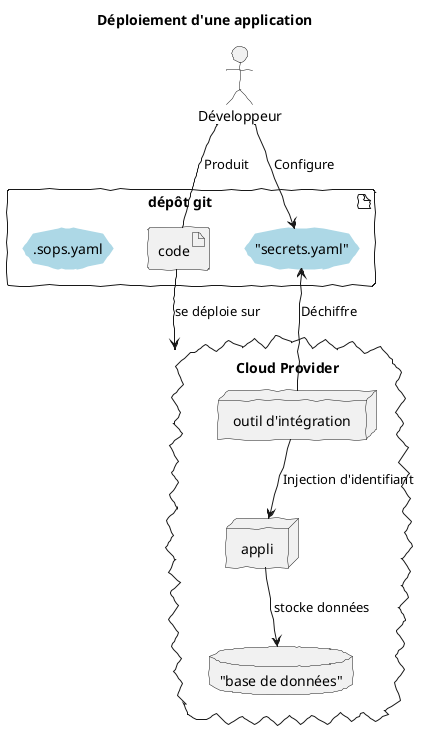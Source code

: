 @startuml
skinparam handwritten true

title Déploiement d'une application

actor Développeur
artifact "dépôt git      " {
artifact code

storage c #lightblue;line:lightblue;line.bold;text:black [
"secrets.yaml"
]
storage ".sops.yaml" #lightblue;line:lightblue;line.bold;text:black

}

cloud "Cloud Provider" {
database bdd [
"base de données"
]
node appli
node "outil d'intégration"

appli -d-> bdd : stocke données
}

Développeur - code : Produit
Développeur -d-> c : Configure

code -d-> "Cloud Provider" : se déploie sur
"outil d'intégration" -d-> c : Déchiffre

"outil d'intégration" -d-> appli : Injection d'identifiant

@enduml
